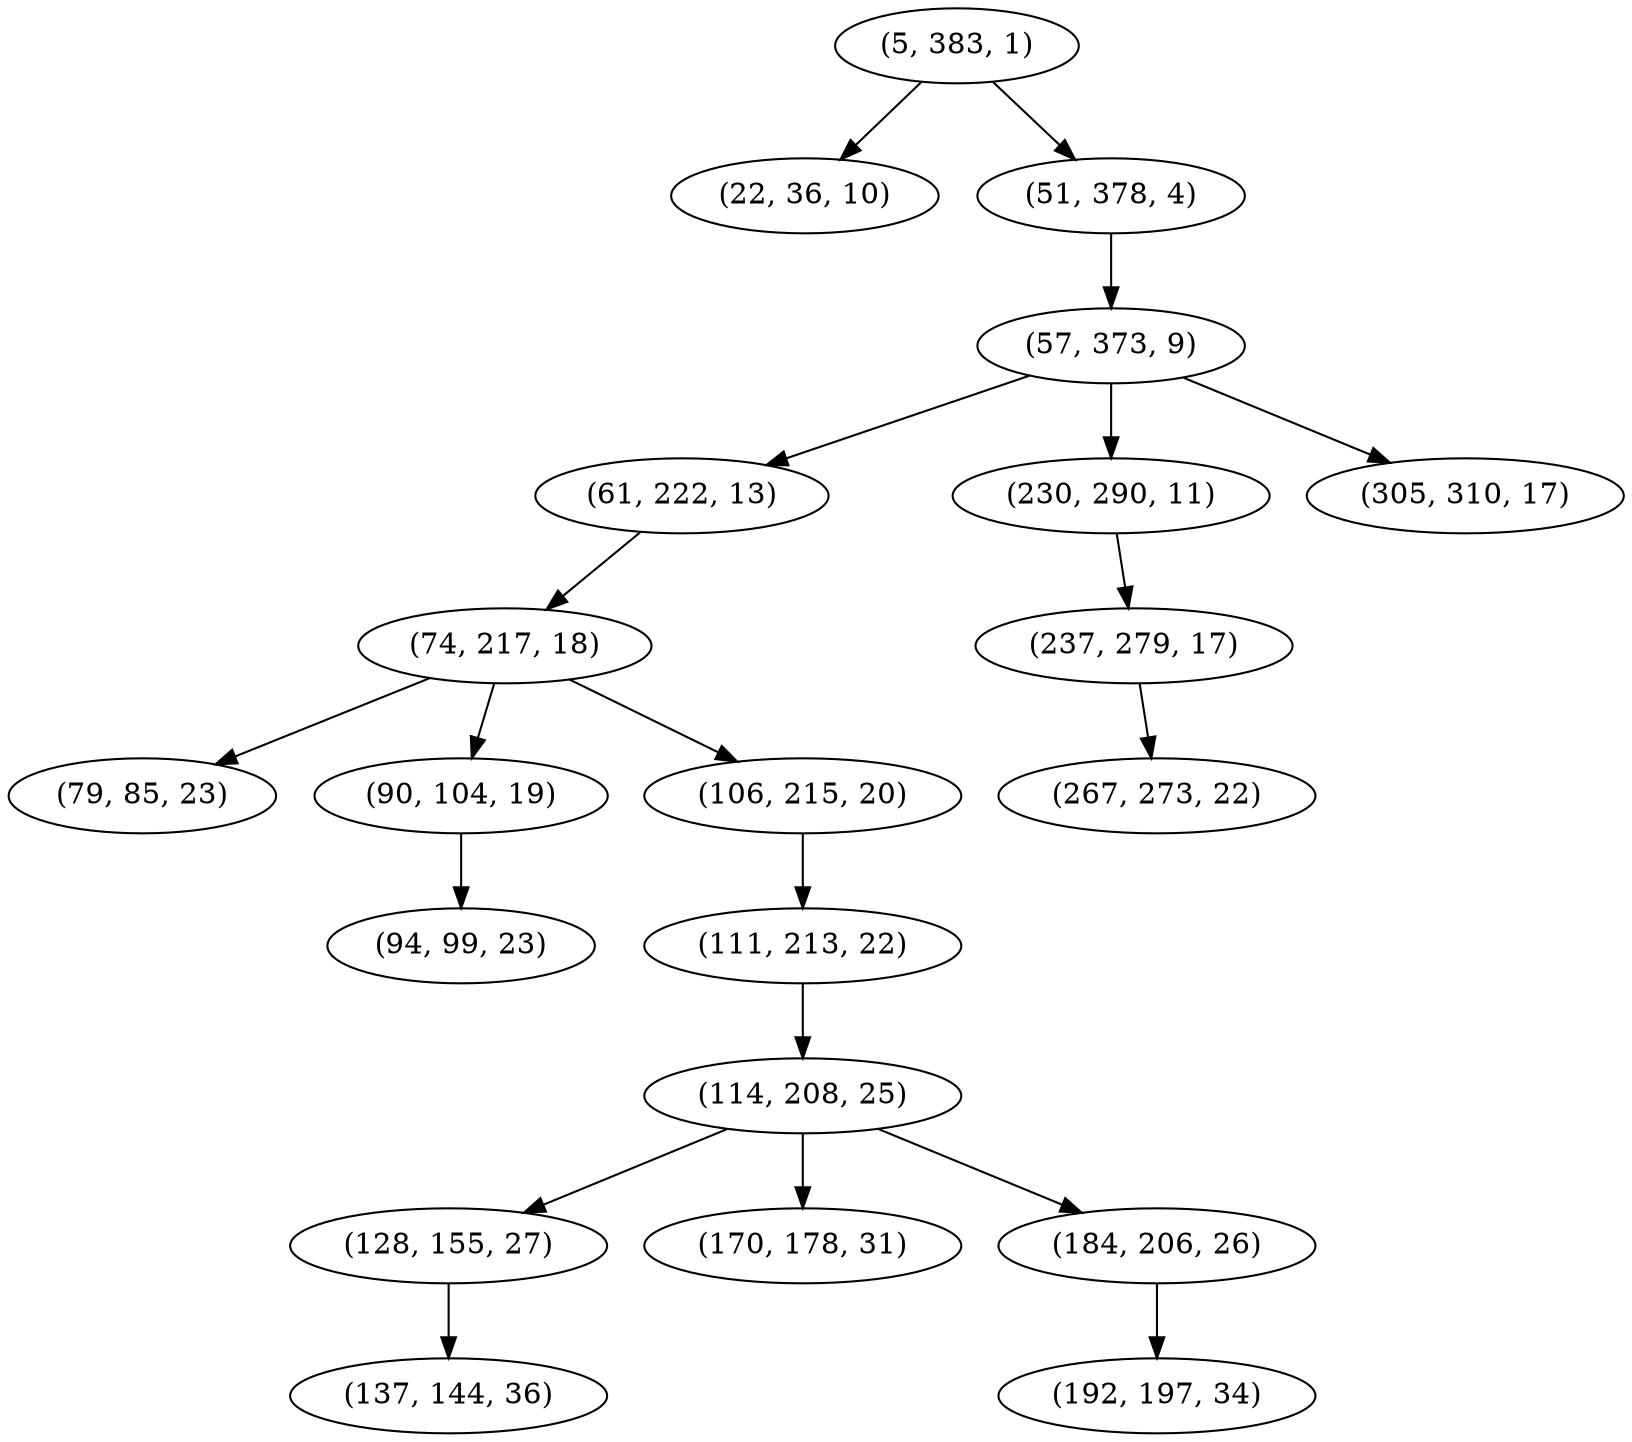 digraph tree {
    "(5, 383, 1)";
    "(22, 36, 10)";
    "(51, 378, 4)";
    "(57, 373, 9)";
    "(61, 222, 13)";
    "(74, 217, 18)";
    "(79, 85, 23)";
    "(90, 104, 19)";
    "(94, 99, 23)";
    "(106, 215, 20)";
    "(111, 213, 22)";
    "(114, 208, 25)";
    "(128, 155, 27)";
    "(137, 144, 36)";
    "(170, 178, 31)";
    "(184, 206, 26)";
    "(192, 197, 34)";
    "(230, 290, 11)";
    "(237, 279, 17)";
    "(267, 273, 22)";
    "(305, 310, 17)";
    "(5, 383, 1)" -> "(22, 36, 10)";
    "(5, 383, 1)" -> "(51, 378, 4)";
    "(51, 378, 4)" -> "(57, 373, 9)";
    "(57, 373, 9)" -> "(61, 222, 13)";
    "(57, 373, 9)" -> "(230, 290, 11)";
    "(57, 373, 9)" -> "(305, 310, 17)";
    "(61, 222, 13)" -> "(74, 217, 18)";
    "(74, 217, 18)" -> "(79, 85, 23)";
    "(74, 217, 18)" -> "(90, 104, 19)";
    "(74, 217, 18)" -> "(106, 215, 20)";
    "(90, 104, 19)" -> "(94, 99, 23)";
    "(106, 215, 20)" -> "(111, 213, 22)";
    "(111, 213, 22)" -> "(114, 208, 25)";
    "(114, 208, 25)" -> "(128, 155, 27)";
    "(114, 208, 25)" -> "(170, 178, 31)";
    "(114, 208, 25)" -> "(184, 206, 26)";
    "(128, 155, 27)" -> "(137, 144, 36)";
    "(184, 206, 26)" -> "(192, 197, 34)";
    "(230, 290, 11)" -> "(237, 279, 17)";
    "(237, 279, 17)" -> "(267, 273, 22)";
}
